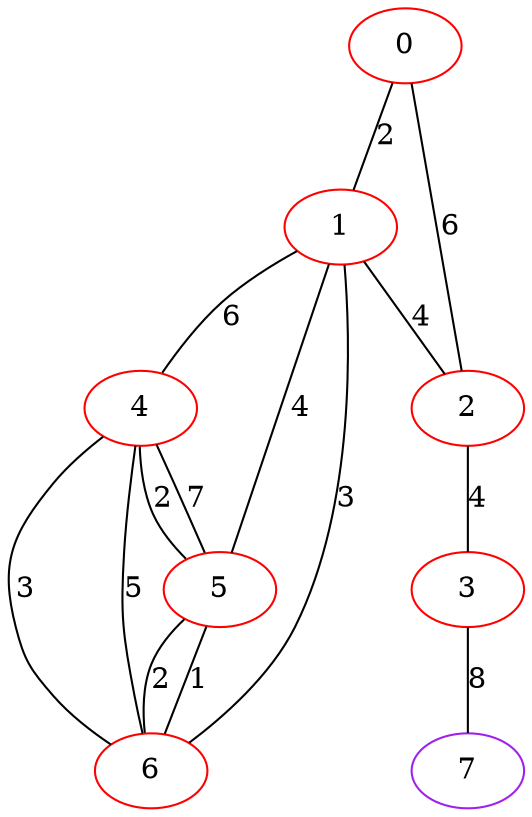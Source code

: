 graph "" {
0 [color=red, weight=1];
1 [color=red, weight=1];
2 [color=red, weight=1];
3 [color=red, weight=1];
4 [color=red, weight=1];
5 [color=red, weight=1];
6 [color=red, weight=1];
7 [color=purple, weight=4];
0 -- 1  [key=0, label=2];
0 -- 2  [key=0, label=6];
1 -- 2  [key=0, label=4];
1 -- 4  [key=0, label=6];
1 -- 5  [key=0, label=4];
1 -- 6  [key=0, label=3];
2 -- 3  [key=0, label=4];
3 -- 7  [key=0, label=8];
4 -- 5  [key=0, label=2];
4 -- 5  [key=1, label=7];
4 -- 6  [key=0, label=3];
4 -- 6  [key=1, label=5];
5 -- 6  [key=0, label=1];
5 -- 6  [key=1, label=2];
}
